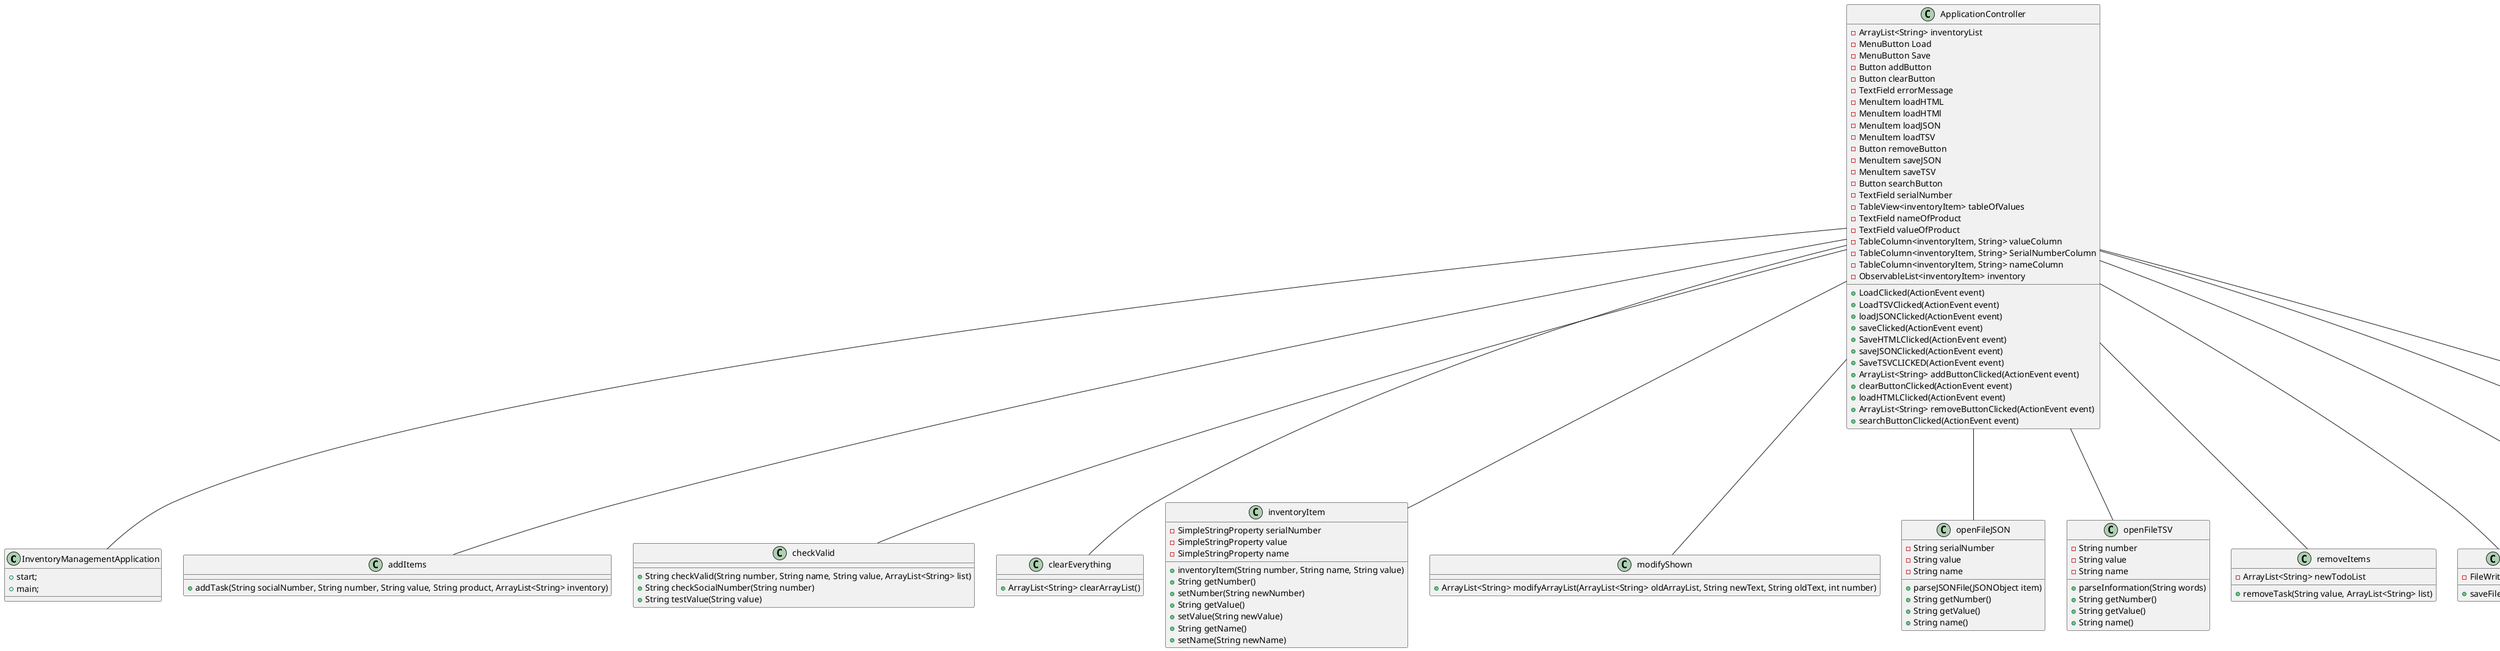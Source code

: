 @startuml
'https://plantuml.com/sequence-diagram
class InventoryManagementApplication{
    +start;
    +main;
}
class addItems{
    +addTask(String socialNumber, String number, String value, String product, ArrayList<String> inventory)
}
class ApplicationController{
    -ArrayList<String> inventoryList
    -MenuButton Load
    -MenuButton Save
    -Button addButton
    -Button clearButton
    -TextField errorMessage
    -MenuItem loadHTML
    -MenuItem loadHTMl
    -MenuItem loadJSON
    -MenuItem loadTSV
    -Button removeButton
    -MenuItem saveJSON
    -MenuItem saveTSV
    -Button searchButton
    -TextField serialNumber
    -TableView<inventoryItem> tableOfValues
    -TextField nameOfProduct
    -TextField valueOfProduct
    -TableColumn<inventoryItem, String> valueColumn
    -TableColumn<inventoryItem, String> SerialNumberColumn
    -TableColumn<inventoryItem, String> nameColumn
    -ObservableList<inventoryItem> inventory
    +LoadClicked(ActionEvent event)
    +LoadTSVClicked(ActionEvent event)
    +loadJSONClicked(ActionEvent event)
    +saveClicked(ActionEvent event)
    +SaveHTMLClicked(ActionEvent event)
    +saveJSONClicked(ActionEvent event)
    +SaveTSVCLICKED(ActionEvent event)
    +ArrayList<String> addButtonClicked(ActionEvent event)
    +clearButtonClicked(ActionEvent event)
    +loadHTMLClicked(ActionEvent event)
    +ArrayList<String> removeButtonClicked(ActionEvent event)
    +searchButtonClicked(ActionEvent event)


}
class checkValid{
    +String checkValid(String number, String name, String value, ArrayList<String> list)
    +String checkSocialNumber(String number)
    +String testValue(String value)
}
class clearEverything{
    +ArrayList<String> clearArrayList()
}
class inventoryItem{
    -SimpleStringProperty serialNumber
    -SimpleStringProperty value
    -SimpleStringProperty name
    +inventoryItem(String number, String name, String value)
    +String getNumber()
    +setNumber(String newNumber)
    +String getValue()
    +setValue(String newValue)
    +String getName()
    +setName(String newName)
}
class modifyShown{
    +ArrayList<String> modifyArrayList(ArrayList<String> oldArrayList, String newText, String oldText, int number)
}
class openFileJSON{
    -String serialNumber
    -String value
    -String name
    +parseJSONFile(JSONObject item)
    +String getNumber()
    +String getValue()
    +String name()
}
class openFileTSV{
    -String number
    -String value
    -String name
    +parseInformation(String words)
    +String getNumber()
    +String getValue()
    +String name()
}
class removeItems{
    -ArrayList<String> newTodoList
    +removeTask(String value, ArrayList<String> list)
}
class saveFileHTML{
    -FileWriter file
    +saveFile(ArrayList<String list)
}
class saveFileJSON{
    -FileWriter file
    +fileSave(ArrayList<String list)
}
class fileSave{
    +fileSave(File file, ArrayList<String> list)
}
class searchFor{
    +ArrayList<String> searchFor(ArrayList<String> list, String word, int number)
}

ApplicationController---InventoryManagementApplication
ApplicationController---addItems
ApplicationController---checkValid
ApplicationController---clearEverything
ApplicationController---inventoryItem
ApplicationController--- removeItems
ApplicationController---saveFileJSON
ApplicationController---searchFor
ApplicationController---fileSave
ApplicationController---saveFileHTML
ApplicationController---openFileTSV
ApplicationController---openFileJSON
ApplicationController---modifyShown
@enduml
